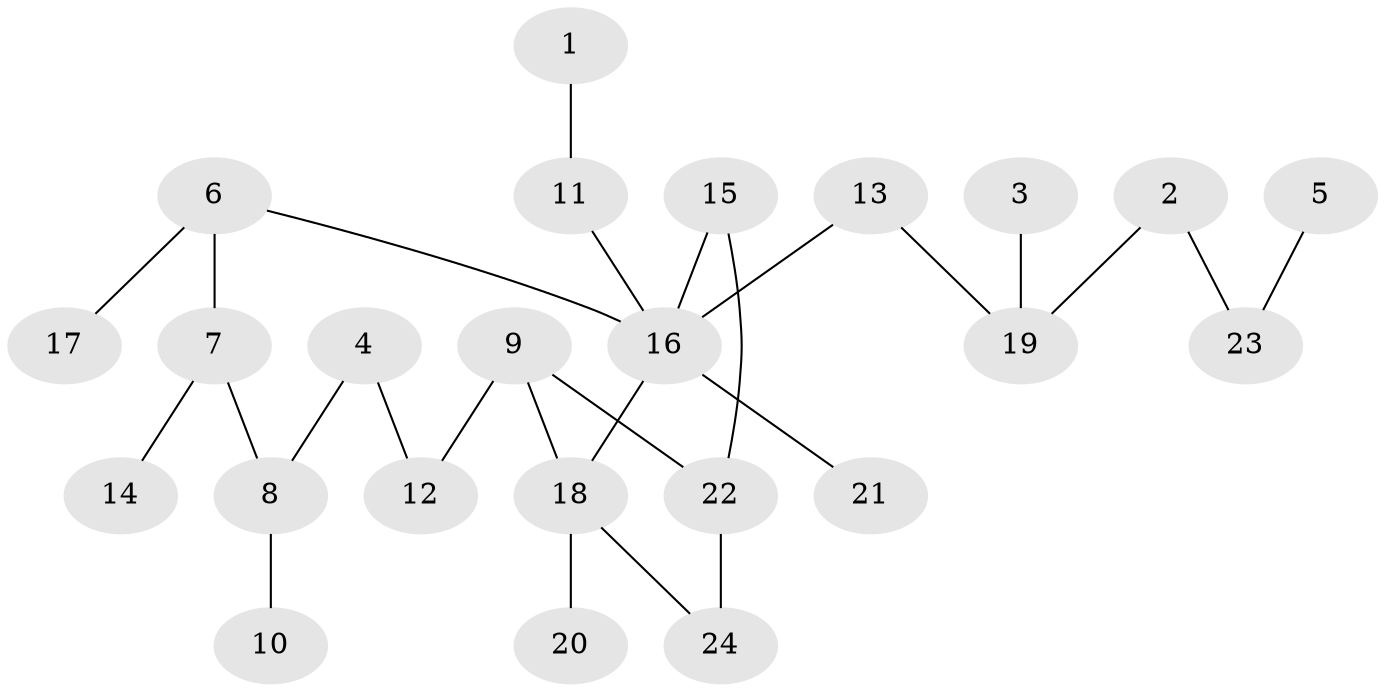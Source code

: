 // original degree distribution, {7: 0.012658227848101266, 5: 0.06329113924050633, 6: 0.012658227848101266, 4: 0.02531645569620253, 2: 0.22784810126582278, 3: 0.17721518987341772, 1: 0.4810126582278481}
// Generated by graph-tools (version 1.1) at 2025/36/03/04/25 23:36:05]
// undirected, 24 vertices, 26 edges
graph export_dot {
  node [color=gray90,style=filled];
  1;
  2;
  3;
  4;
  5;
  6;
  7;
  8;
  9;
  10;
  11;
  12;
  13;
  14;
  15;
  16;
  17;
  18;
  19;
  20;
  21;
  22;
  23;
  24;
  1 -- 11 [weight=1.0];
  2 -- 19 [weight=1.0];
  2 -- 23 [weight=1.0];
  3 -- 19 [weight=1.0];
  4 -- 8 [weight=1.0];
  4 -- 12 [weight=1.0];
  5 -- 23 [weight=1.0];
  6 -- 7 [weight=1.0];
  6 -- 16 [weight=1.0];
  6 -- 17 [weight=1.0];
  7 -- 8 [weight=1.0];
  7 -- 14 [weight=1.0];
  8 -- 10 [weight=1.0];
  9 -- 12 [weight=1.0];
  9 -- 18 [weight=1.0];
  9 -- 22 [weight=1.0];
  11 -- 16 [weight=1.0];
  13 -- 16 [weight=1.0];
  13 -- 19 [weight=1.0];
  15 -- 16 [weight=1.0];
  15 -- 22 [weight=1.0];
  16 -- 18 [weight=1.0];
  16 -- 21 [weight=1.0];
  18 -- 20 [weight=1.0];
  18 -- 24 [weight=1.0];
  22 -- 24 [weight=1.0];
}
